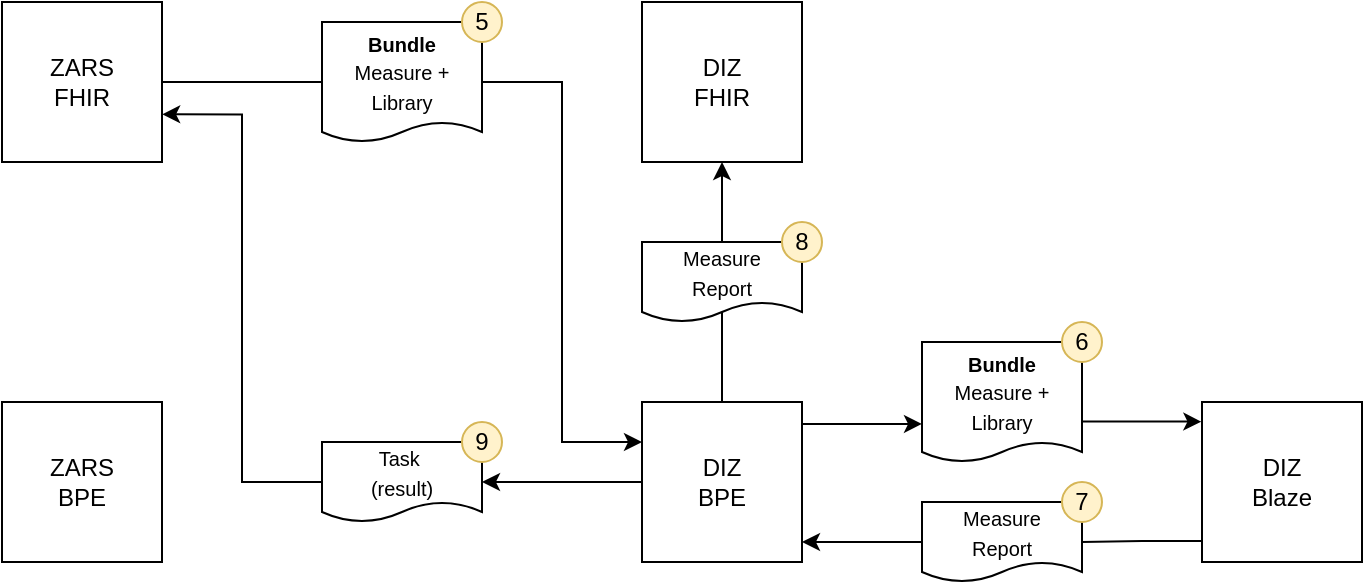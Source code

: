 <mxfile version="14.1.8" type="device"><diagram id="VETf5LYlRZAwOjoE17p3" name="Page-1"><mxGraphModel dx="1106" dy="1220" grid="1" gridSize="10" guides="1" tooltips="1" connect="1" arrows="1" fold="1" page="1" pageScale="1" pageWidth="1169" pageHeight="827" math="0" shadow="0"><root><mxCell id="0"/><mxCell id="1" parent="0"/><mxCell id="ePRh4TcFxG1AIVr1Jd2X-97" value="" style="edgeStyle=orthogonalEdgeStyle;rounded=0;orthogonalLoop=1;jettySize=auto;html=1;startArrow=none;startFill=0;endArrow=none;endFill=0;" parent="1" source="ePRh4TcFxG1AIVr1Jd2X-99" target="ePRh4TcFxG1AIVr1Jd2X-110" edge="1"><mxGeometry relative="1" as="geometry"/></mxCell><mxCell id="ePRh4TcFxG1AIVr1Jd2X-99" value="ZARS&lt;br&gt;FHIR" style="whiteSpace=wrap;html=1;aspect=fixed;" parent="1" vertex="1"><mxGeometry x="240" y="280" width="80" height="80" as="geometry"/></mxCell><mxCell id="ePRh4TcFxG1AIVr1Jd2X-105" value="ZARS&lt;br&gt;BPE" style="whiteSpace=wrap;html=1;aspect=fixed;" parent="1" vertex="1"><mxGeometry x="240" y="480" width="80" height="80" as="geometry"/></mxCell><mxCell id="ePRh4TcFxG1AIVr1Jd2X-108" value="DIZ&lt;br&gt;FHIR" style="whiteSpace=wrap;html=1;aspect=fixed;" parent="1" vertex="1"><mxGeometry x="560" y="280" width="80" height="80" as="geometry"/></mxCell><mxCell id="ePRh4TcFxG1AIVr1Jd2X-109" style="edgeStyle=orthogonalEdgeStyle;rounded=0;orthogonalLoop=1;jettySize=auto;html=1;exitX=1;exitY=0.5;exitDx=0;exitDy=0;entryX=0;entryY=0.25;entryDx=0;entryDy=0;startArrow=none;startFill=0;endArrow=classic;endFill=1;" parent="1" source="ePRh4TcFxG1AIVr1Jd2X-110" target="ePRh4TcFxG1AIVr1Jd2X-115" edge="1"><mxGeometry relative="1" as="geometry"><Array as="points"><mxPoint x="520" y="320"/><mxPoint x="520" y="500"/></Array></mxGeometry></mxCell><mxCell id="ePRh4TcFxG1AIVr1Jd2X-110" value="&lt;font style=&quot;font-size: 10px&quot;&gt;&lt;b&gt;Bundle&lt;/b&gt;&lt;br&gt;Measure +&lt;br&gt;Library&lt;/font&gt;" style="shape=document;whiteSpace=wrap;html=1;boundedLbl=1;size=0.167;" parent="1" vertex="1"><mxGeometry x="400" y="290" width="80" height="60" as="geometry"/></mxCell><mxCell id="ePRh4TcFxG1AIVr1Jd2X-112" style="edgeStyle=orthogonalEdgeStyle;rounded=0;orthogonalLoop=1;jettySize=auto;html=1;exitX=0;exitY=0.5;exitDx=0;exitDy=0;entryX=1;entryY=0.5;entryDx=0;entryDy=0;startArrow=none;startFill=0;endArrow=classic;endFill=1;" parent="1" source="ePRh4TcFxG1AIVr1Jd2X-115" target="ePRh4TcFxG1AIVr1Jd2X-133" edge="1"><mxGeometry relative="1" as="geometry"><Array as="points"/></mxGeometry></mxCell><mxCell id="ePRh4TcFxG1AIVr1Jd2X-114" style="edgeStyle=orthogonalEdgeStyle;rounded=0;orthogonalLoop=1;jettySize=auto;html=1;exitX=0.989;exitY=0.161;exitDx=0;exitDy=0;startArrow=none;startFill=0;endArrow=classic;endFill=1;exitPerimeter=0;entryX=0;entryY=0.683;entryDx=0;entryDy=0;entryPerimeter=0;" parent="1" source="ePRh4TcFxG1AIVr1Jd2X-115" target="ePRh4TcFxG1AIVr1Jd2X-129" edge="1"><mxGeometry relative="1" as="geometry"><mxPoint x="690" y="520" as="targetPoint"/><Array as="points"><mxPoint x="639" y="491"/></Array></mxGeometry></mxCell><mxCell id="ePRh4TcFxG1AIVr1Jd2X-200" value="" style="edgeStyle=orthogonalEdgeStyle;rounded=0;orthogonalLoop=1;jettySize=auto;html=1;startArrow=none;startFill=0;endArrow=none;endFill=0;entryX=0.5;entryY=0.868;entryDx=0;entryDy=0;entryPerimeter=0;" parent="1" source="ePRh4TcFxG1AIVr1Jd2X-115" target="ePRh4TcFxG1AIVr1Jd2X-138" edge="1"><mxGeometry relative="1" as="geometry"/></mxCell><mxCell id="ePRh4TcFxG1AIVr1Jd2X-115" value="DIZ&lt;br&gt;BPE" style="whiteSpace=wrap;html=1;aspect=fixed;" parent="1" vertex="1"><mxGeometry x="560" y="480" width="80" height="80" as="geometry"/></mxCell><mxCell id="ePRh4TcFxG1AIVr1Jd2X-125" value="5" style="ellipse;whiteSpace=wrap;html=1;aspect=fixed;fillColor=#fff2cc;strokeColor=#d6b656;" parent="1" vertex="1"><mxGeometry x="470" y="280" width="20" height="20" as="geometry"/></mxCell><mxCell id="ePRh4TcFxG1AIVr1Jd2X-126" style="edgeStyle=orthogonalEdgeStyle;rounded=0;orthogonalLoop=1;jettySize=auto;html=1;exitX=0;exitY=0.869;exitDx=0;exitDy=0;entryX=1;entryY=0.5;entryDx=0;entryDy=0;startArrow=none;startFill=0;exitPerimeter=0;endArrow=none;endFill=0;" parent="1" source="ePRh4TcFxG1AIVr1Jd2X-127" target="ePRh4TcFxG1AIVr1Jd2X-135" edge="1"><mxGeometry relative="1" as="geometry"><mxPoint x="780" y="540" as="targetPoint"/></mxGeometry></mxCell><mxCell id="ePRh4TcFxG1AIVr1Jd2X-127" value="DIZ&lt;br&gt;Blaze" style="whiteSpace=wrap;html=1;aspect=fixed;" parent="1" vertex="1"><mxGeometry x="840" y="480" width="80" height="80" as="geometry"/></mxCell><mxCell id="ePRh4TcFxG1AIVr1Jd2X-128" style="edgeStyle=orthogonalEdgeStyle;rounded=0;orthogonalLoop=1;jettySize=auto;html=1;exitX=1.001;exitY=0.662;exitDx=0;exitDy=0;entryX=-0.004;entryY=0.123;entryDx=0;entryDy=0;startArrow=none;startFill=0;exitPerimeter=0;entryPerimeter=0;" parent="1" source="ePRh4TcFxG1AIVr1Jd2X-129" target="ePRh4TcFxG1AIVr1Jd2X-127" edge="1"><mxGeometry relative="1" as="geometry"/></mxCell><mxCell id="ePRh4TcFxG1AIVr1Jd2X-129" value="&lt;font style=&quot;font-size: 10px&quot;&gt;&lt;b&gt;Bundle&lt;/b&gt;&lt;br&gt;Measure +&lt;br&gt;Library&lt;/font&gt;" style="shape=document;whiteSpace=wrap;html=1;boundedLbl=1;size=0.167;" parent="1" vertex="1"><mxGeometry x="700" y="450" width="80" height="60" as="geometry"/></mxCell><mxCell id="ePRh4TcFxG1AIVr1Jd2X-132" value="" style="edgeStyle=orthogonalEdgeStyle;rounded=0;orthogonalLoop=1;jettySize=auto;html=1;startArrow=none;startFill=0;endArrow=classic;endFill=1;entryX=1.001;entryY=0.702;entryDx=0;entryDy=0;entryPerimeter=0;exitX=0;exitY=0.5;exitDx=0;exitDy=0;" parent="1" source="ePRh4TcFxG1AIVr1Jd2X-133" target="ePRh4TcFxG1AIVr1Jd2X-99" edge="1"><mxGeometry relative="1" as="geometry"/></mxCell><mxCell id="ePRh4TcFxG1AIVr1Jd2X-133" value="&lt;font style=&quot;font-size: 10px&quot;&gt;Task&amp;nbsp;&lt;br&gt;(result)&lt;/font&gt;" style="shape=document;whiteSpace=wrap;html=1;boundedLbl=1;size=0.25;" parent="1" vertex="1"><mxGeometry x="400" y="500" width="80" height="40" as="geometry"/></mxCell><mxCell id="ePRh4TcFxG1AIVr1Jd2X-134" style="edgeStyle=orthogonalEdgeStyle;rounded=0;orthogonalLoop=1;jettySize=auto;html=1;exitX=0;exitY=0.5;exitDx=0;exitDy=0;startArrow=none;startFill=0;endArrow=classic;endFill=1;" parent="1" source="ePRh4TcFxG1AIVr1Jd2X-135" edge="1"><mxGeometry relative="1" as="geometry"><mxPoint x="640" y="550" as="targetPoint"/><Array as="points"><mxPoint x="640" y="550"/></Array></mxGeometry></mxCell><mxCell id="ePRh4TcFxG1AIVr1Jd2X-135" value="&lt;font style=&quot;font-size: 10px&quot;&gt;Measure&lt;br&gt;Report&lt;/font&gt;" style="shape=document;whiteSpace=wrap;html=1;boundedLbl=1;size=0.25;" parent="1" vertex="1"><mxGeometry x="700" y="530" width="80" height="40" as="geometry"/></mxCell><mxCell id="ePRh4TcFxG1AIVr1Jd2X-136" value="6" style="ellipse;whiteSpace=wrap;html=1;aspect=fixed;fillColor=#fff2cc;strokeColor=#d6b656;" parent="1" vertex="1"><mxGeometry x="770" y="440" width="20" height="20" as="geometry"/></mxCell><mxCell id="ePRh4TcFxG1AIVr1Jd2X-137" value="7" style="ellipse;whiteSpace=wrap;html=1;aspect=fixed;fillColor=#fff2cc;strokeColor=#d6b656;" parent="1" vertex="1"><mxGeometry x="770" y="520" width="20" height="20" as="geometry"/></mxCell><mxCell id="ePRh4TcFxG1AIVr1Jd2X-201" value="" style="edgeStyle=orthogonalEdgeStyle;rounded=0;orthogonalLoop=1;jettySize=auto;html=1;startArrow=none;startFill=0;endArrow=classic;endFill=1;" parent="1" source="ePRh4TcFxG1AIVr1Jd2X-138" target="ePRh4TcFxG1AIVr1Jd2X-108" edge="1"><mxGeometry relative="1" as="geometry"/></mxCell><mxCell id="ePRh4TcFxG1AIVr1Jd2X-138" value="&lt;font style=&quot;font-size: 10px&quot;&gt;Measure&lt;br&gt;Report&lt;/font&gt;" style="shape=document;whiteSpace=wrap;html=1;boundedLbl=1;size=0.25;" parent="1" vertex="1"><mxGeometry x="560" y="400" width="80" height="40" as="geometry"/></mxCell><mxCell id="ePRh4TcFxG1AIVr1Jd2X-139" value="8" style="ellipse;whiteSpace=wrap;html=1;aspect=fixed;fillColor=#fff2cc;strokeColor=#d6b656;" parent="1" vertex="1"><mxGeometry x="630" y="390" width="20" height="20" as="geometry"/></mxCell><mxCell id="ePRh4TcFxG1AIVr1Jd2X-140" value="9" style="ellipse;whiteSpace=wrap;html=1;aspect=fixed;fillColor=#fff2cc;strokeColor=#d6b656;" parent="1" vertex="1"><mxGeometry x="470" y="490" width="20" height="20" as="geometry"/></mxCell><mxCell id="ePRh4TcFxG1AIVr1Jd2X-202" style="edgeStyle=orthogonalEdgeStyle;rounded=0;orthogonalLoop=1;jettySize=auto;html=1;exitX=0;exitY=0.5;exitDx=0;exitDy=0;entryX=0;entryY=0.25;entryDx=0;entryDy=0;startArrow=none;startFill=0;endArrow=none;endFill=0;" parent="1" source="ePRh4TcFxG1AIVr1Jd2X-135" target="ePRh4TcFxG1AIVr1Jd2X-135" edge="1"><mxGeometry relative="1" as="geometry"/></mxCell></root></mxGraphModel></diagram></mxfile>